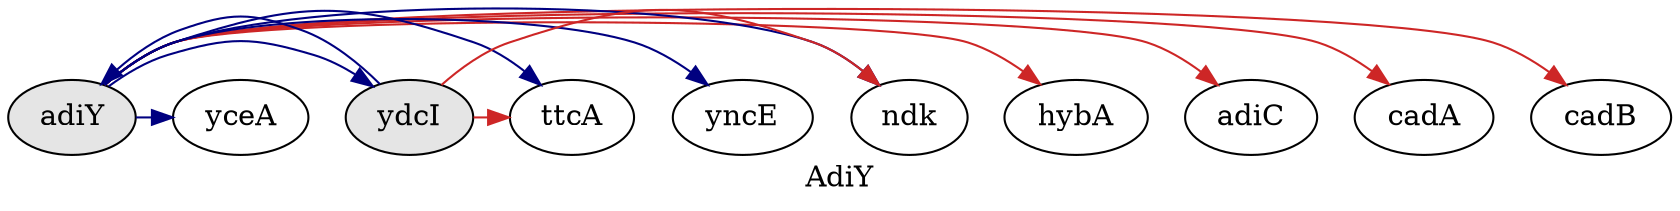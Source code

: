 digraph Network{
rank=source; overlap=scale; splines=true; pack=true; dpi=600; label="AdiY";
"cadB" [color=black,width=0.5]
"cadA" [color=black,width=0.5]
"adiY" [style=filled,width=0.5,fillcolor=grey90,color=black]
"adiC" [color=black,width=0.5]
"hybA" [color=black,width=0.5]
"ndk" [color=black,width=0.5]
"yncE" [color=black,width=0.5]
"ydcI" [style=filled,width=0.5,fillcolor=grey90,color=black]
"ttcA" [color=black,width=0.5]
"yceA" [color=black,width=0.5]
adiY->cadB [color=firebrick3];
adiY->cadA [color=firebrick3];
adiY->adiC [color=firebrick3];
adiY->hybA [color=firebrick3];
adiY->ndk [color=navyblue];
adiY->yncE [color=navyblue];
adiY->ydcI [color=navyblue];
adiY->ttcA [color=navyblue];
adiY->yceA [color=navyblue];
ydcI->adiY [color=navyblue];
ydcI->ndk [color=firebrick3];
ydcI->ttcA [color=firebrick3];
}
